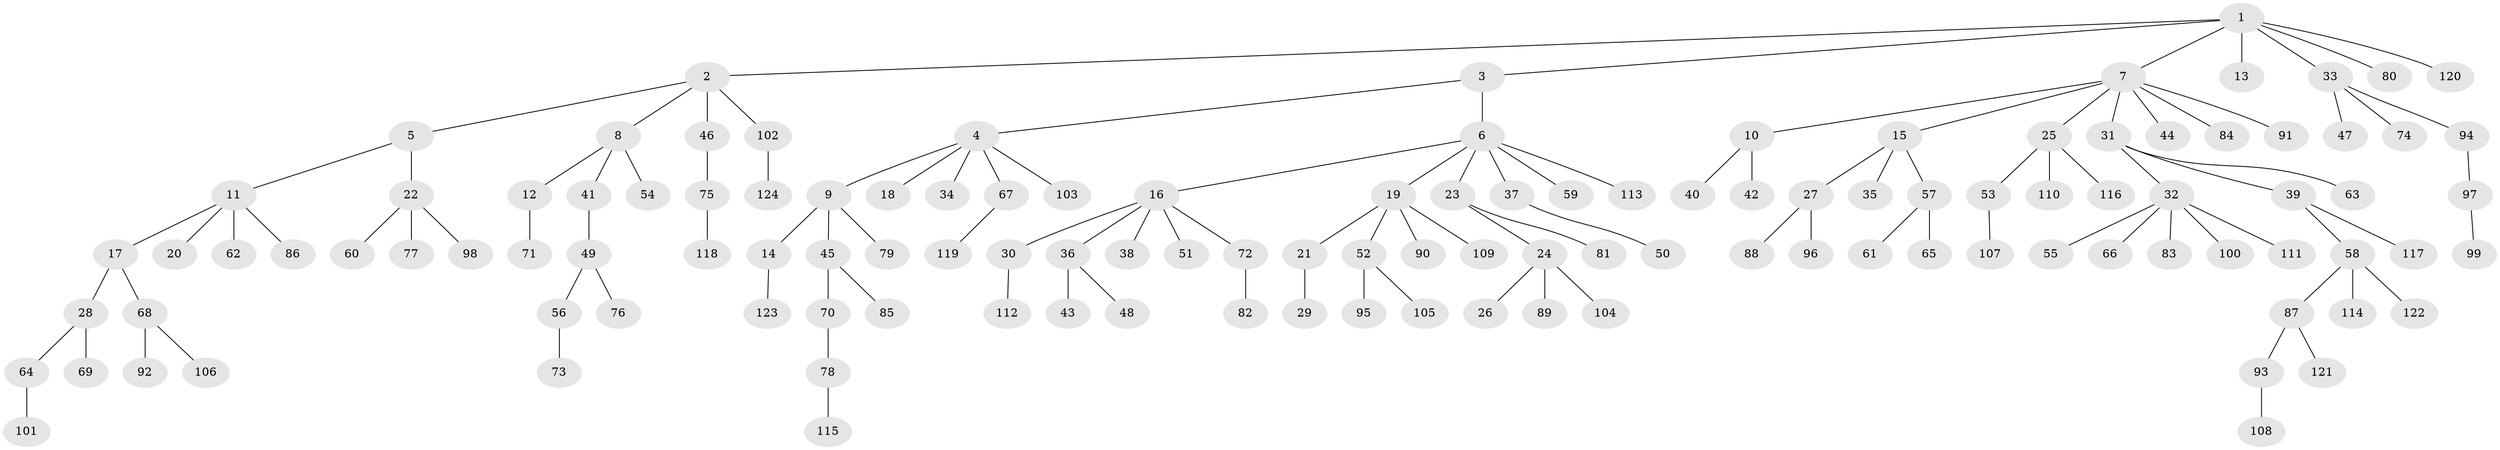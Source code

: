 // Generated by graph-tools (version 1.1) at 2025/15/03/09/25 04:15:33]
// undirected, 124 vertices, 123 edges
graph export_dot {
graph [start="1"]
  node [color=gray90,style=filled];
  1;
  2;
  3;
  4;
  5;
  6;
  7;
  8;
  9;
  10;
  11;
  12;
  13;
  14;
  15;
  16;
  17;
  18;
  19;
  20;
  21;
  22;
  23;
  24;
  25;
  26;
  27;
  28;
  29;
  30;
  31;
  32;
  33;
  34;
  35;
  36;
  37;
  38;
  39;
  40;
  41;
  42;
  43;
  44;
  45;
  46;
  47;
  48;
  49;
  50;
  51;
  52;
  53;
  54;
  55;
  56;
  57;
  58;
  59;
  60;
  61;
  62;
  63;
  64;
  65;
  66;
  67;
  68;
  69;
  70;
  71;
  72;
  73;
  74;
  75;
  76;
  77;
  78;
  79;
  80;
  81;
  82;
  83;
  84;
  85;
  86;
  87;
  88;
  89;
  90;
  91;
  92;
  93;
  94;
  95;
  96;
  97;
  98;
  99;
  100;
  101;
  102;
  103;
  104;
  105;
  106;
  107;
  108;
  109;
  110;
  111;
  112;
  113;
  114;
  115;
  116;
  117;
  118;
  119;
  120;
  121;
  122;
  123;
  124;
  1 -- 2;
  1 -- 3;
  1 -- 7;
  1 -- 13;
  1 -- 33;
  1 -- 80;
  1 -- 120;
  2 -- 5;
  2 -- 8;
  2 -- 46;
  2 -- 102;
  3 -- 4;
  3 -- 6;
  4 -- 9;
  4 -- 18;
  4 -- 34;
  4 -- 67;
  4 -- 103;
  5 -- 11;
  5 -- 22;
  6 -- 16;
  6 -- 19;
  6 -- 23;
  6 -- 37;
  6 -- 59;
  6 -- 113;
  7 -- 10;
  7 -- 15;
  7 -- 25;
  7 -- 31;
  7 -- 44;
  7 -- 84;
  7 -- 91;
  8 -- 12;
  8 -- 41;
  8 -- 54;
  9 -- 14;
  9 -- 45;
  9 -- 79;
  10 -- 40;
  10 -- 42;
  11 -- 17;
  11 -- 20;
  11 -- 62;
  11 -- 86;
  12 -- 71;
  14 -- 123;
  15 -- 27;
  15 -- 35;
  15 -- 57;
  16 -- 30;
  16 -- 36;
  16 -- 38;
  16 -- 51;
  16 -- 72;
  17 -- 28;
  17 -- 68;
  19 -- 21;
  19 -- 52;
  19 -- 90;
  19 -- 109;
  21 -- 29;
  22 -- 60;
  22 -- 77;
  22 -- 98;
  23 -- 24;
  23 -- 81;
  24 -- 26;
  24 -- 89;
  24 -- 104;
  25 -- 53;
  25 -- 110;
  25 -- 116;
  27 -- 88;
  27 -- 96;
  28 -- 64;
  28 -- 69;
  30 -- 112;
  31 -- 32;
  31 -- 39;
  31 -- 63;
  32 -- 55;
  32 -- 66;
  32 -- 83;
  32 -- 100;
  32 -- 111;
  33 -- 47;
  33 -- 74;
  33 -- 94;
  36 -- 43;
  36 -- 48;
  37 -- 50;
  39 -- 58;
  39 -- 117;
  41 -- 49;
  45 -- 70;
  45 -- 85;
  46 -- 75;
  49 -- 56;
  49 -- 76;
  52 -- 95;
  52 -- 105;
  53 -- 107;
  56 -- 73;
  57 -- 61;
  57 -- 65;
  58 -- 87;
  58 -- 114;
  58 -- 122;
  64 -- 101;
  67 -- 119;
  68 -- 92;
  68 -- 106;
  70 -- 78;
  72 -- 82;
  75 -- 118;
  78 -- 115;
  87 -- 93;
  87 -- 121;
  93 -- 108;
  94 -- 97;
  97 -- 99;
  102 -- 124;
}
